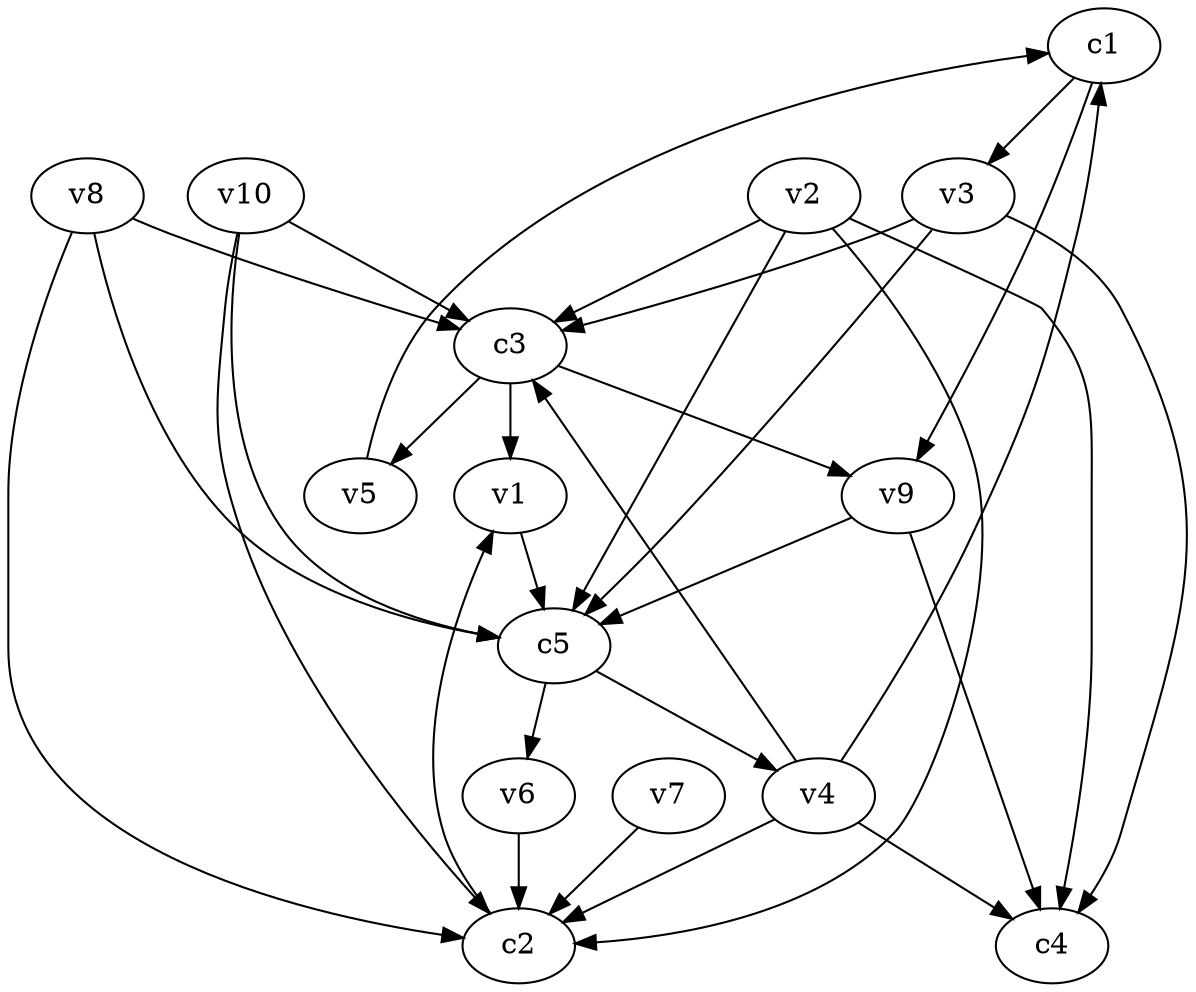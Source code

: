 strict digraph  {
c1;
c2;
c3;
c4;
c5;
v1;
v2;
v3;
v4;
v5;
v6;
v7;
v8;
v9;
v10;
c1 -> v9  [weight=1];
c1 -> v3  [weight=1];
c2 -> v1  [weight=1];
c3 -> v1  [weight=1];
c3 -> v5  [weight=1];
c3 -> v9  [weight=1];
c5 -> v6  [weight=1];
c5 -> v4  [weight=1];
v1 -> c5  [weight=1];
v2 -> c4  [weight=1];
v2 -> c5  [weight=1];
v2 -> c2  [weight=1];
v2 -> c3  [weight=1];
v3 -> c5  [weight=1];
v3 -> c3  [weight=1];
v3 -> c4  [weight=1];
v4 -> c1  [weight=1];
v4 -> c3  [weight=1];
v4 -> c4  [weight=1];
v4 -> c2  [weight=1];
v5 -> c1  [weight=1];
v6 -> c2  [weight=1];
v7 -> c2  [weight=1];
v8 -> c2  [weight=1];
v8 -> c3  [weight=1];
v8 -> c5  [weight=1];
v9 -> c5  [weight=1];
v9 -> c4  [weight=1];
v10 -> c5  [weight=1];
v10 -> c3  [weight=1];
v10 -> c2  [weight=1];
}

